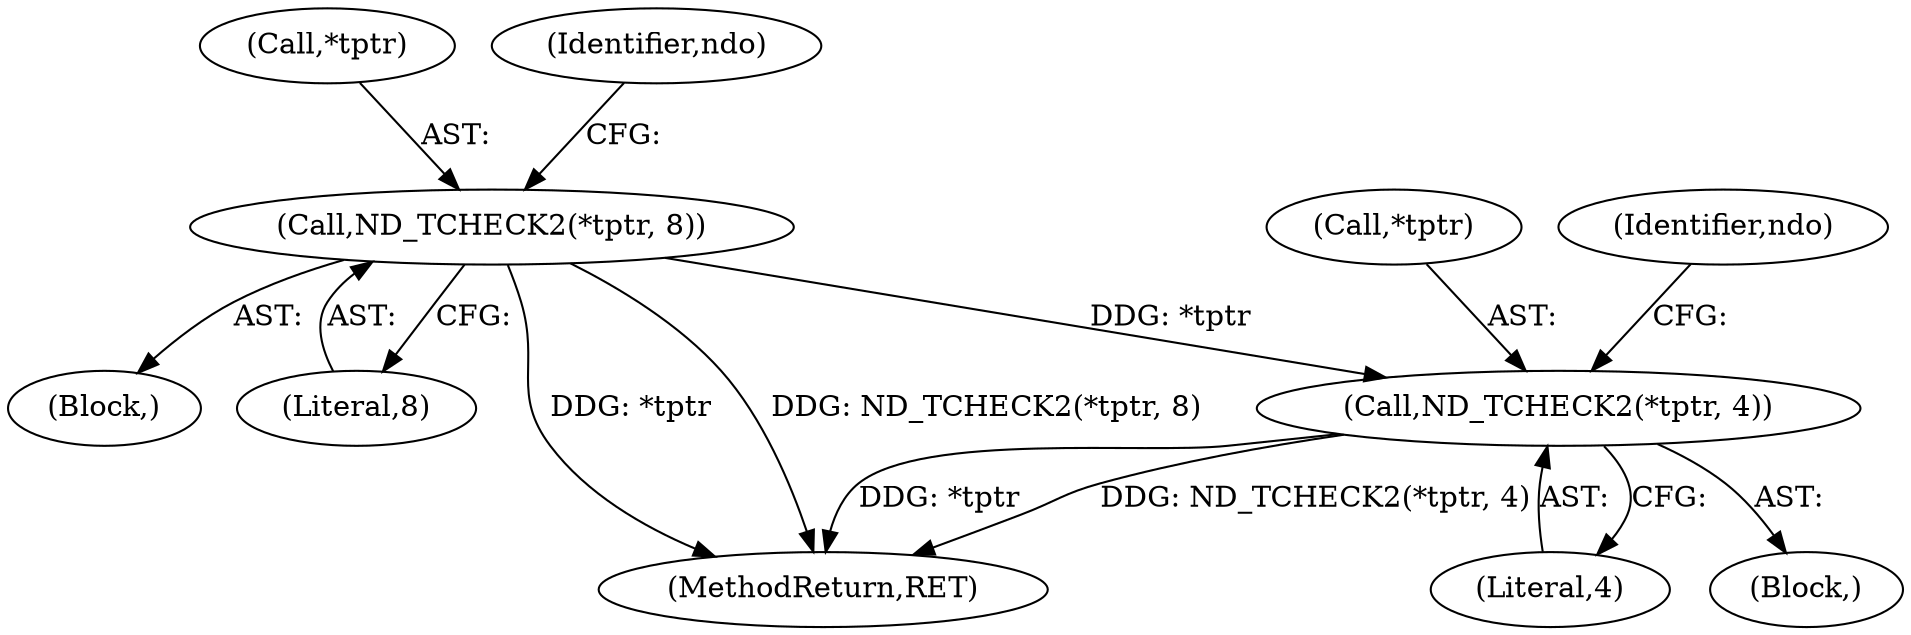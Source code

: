 digraph "0_tcpdump_b20e1639dbac84b3fcb393858521c13ad47a9d70@pointer" {
"1000391" [label="(Call,ND_TCHECK2(*tptr, 4))"];
"1000329" [label="(Call,ND_TCHECK2(*tptr, 8))"];
"1000456" [label="(MethodReturn,RET)"];
"1000144" [label="(Block,)"];
"1000390" [label="(Block,)"];
"1000330" [label="(Call,*tptr)"];
"1000392" [label="(Call,*tptr)"];
"1000394" [label="(Literal,4)"];
"1000335" [label="(Identifier,ndo)"];
"1000332" [label="(Literal,8)"];
"1000329" [label="(Call,ND_TCHECK2(*tptr, 8))"];
"1000391" [label="(Call,ND_TCHECK2(*tptr, 4))"];
"1000397" [label="(Identifier,ndo)"];
"1000391" -> "1000390"  [label="AST: "];
"1000391" -> "1000394"  [label="CFG: "];
"1000392" -> "1000391"  [label="AST: "];
"1000394" -> "1000391"  [label="AST: "];
"1000397" -> "1000391"  [label="CFG: "];
"1000391" -> "1000456"  [label="DDG: *tptr"];
"1000391" -> "1000456"  [label="DDG: ND_TCHECK2(*tptr, 4)"];
"1000329" -> "1000391"  [label="DDG: *tptr"];
"1000329" -> "1000144"  [label="AST: "];
"1000329" -> "1000332"  [label="CFG: "];
"1000330" -> "1000329"  [label="AST: "];
"1000332" -> "1000329"  [label="AST: "];
"1000335" -> "1000329"  [label="CFG: "];
"1000329" -> "1000456"  [label="DDG: ND_TCHECK2(*tptr, 8)"];
"1000329" -> "1000456"  [label="DDG: *tptr"];
}
